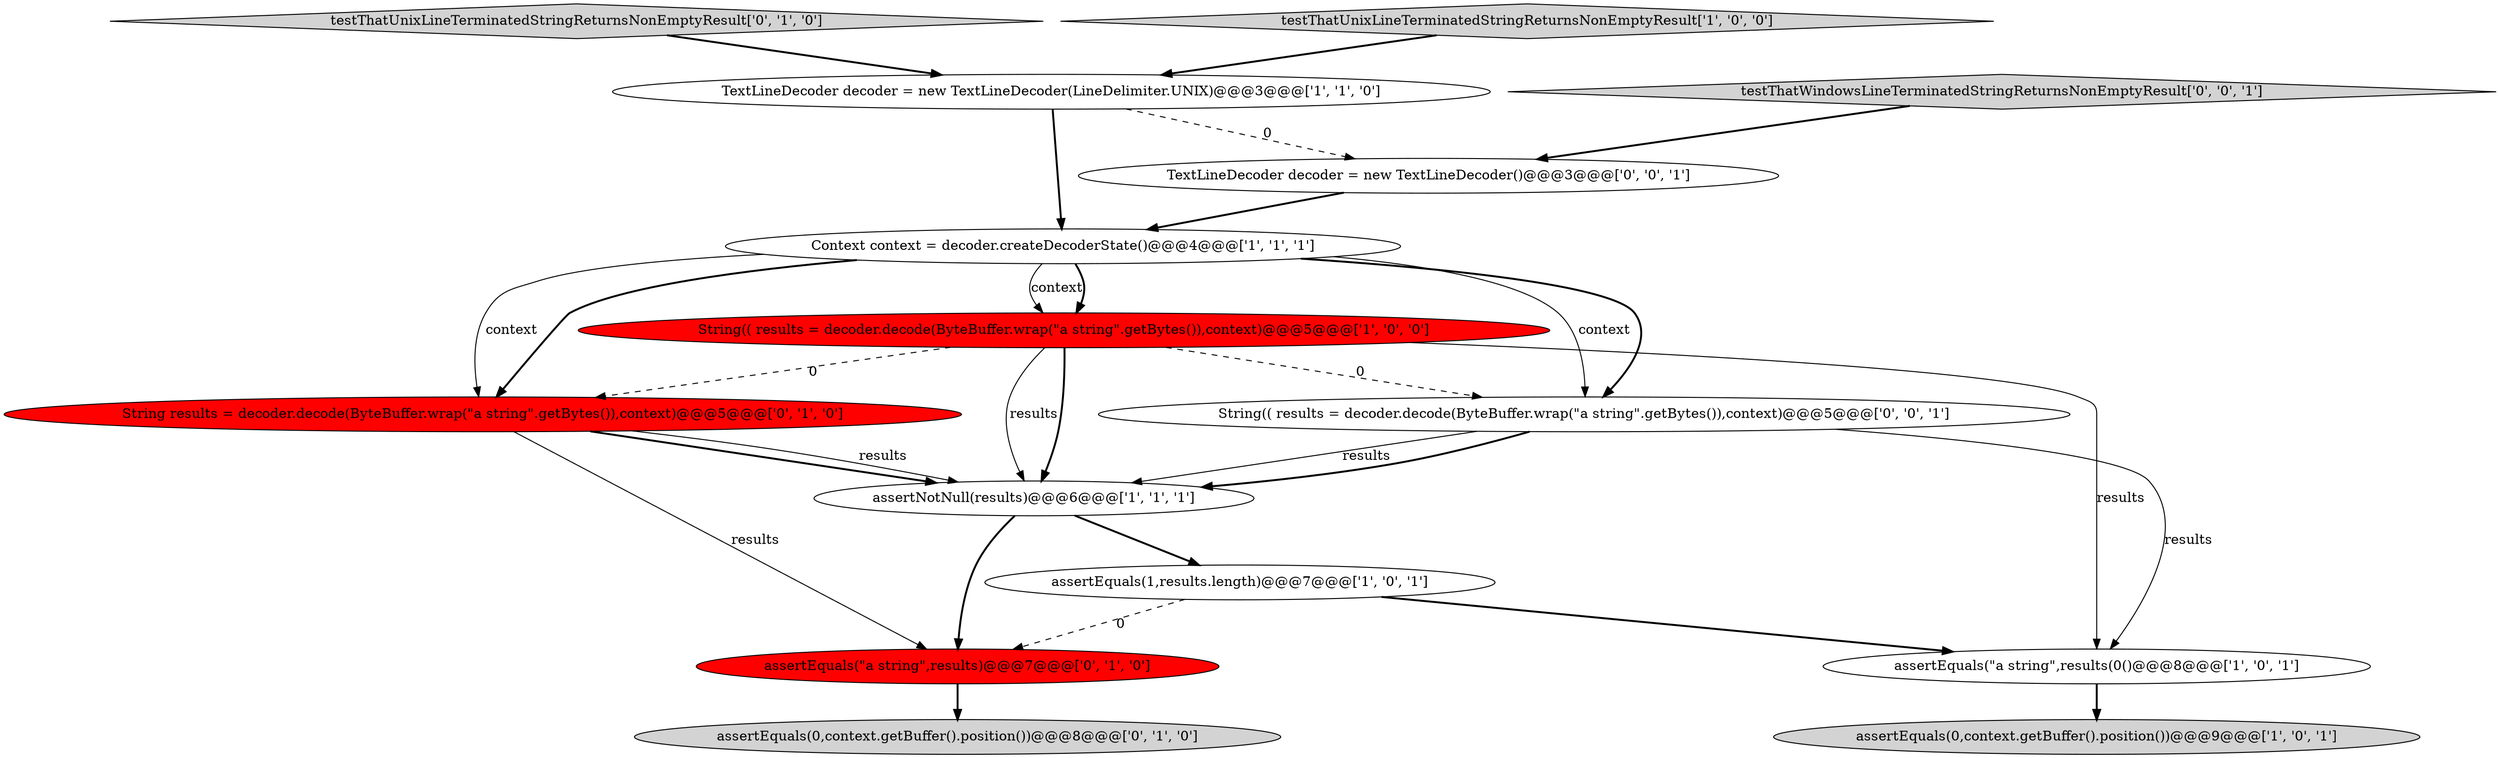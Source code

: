 digraph {
7 [style = filled, label = "TextLineDecoder decoder = new TextLineDecoder(LineDelimiter.UNIX)@@@3@@@['1', '1', '0']", fillcolor = white, shape = ellipse image = "AAA0AAABBB1BBB"];
14 [style = filled, label = "testThatWindowsLineTerminatedStringReturnsNonEmptyResult['0', '0', '1']", fillcolor = lightgray, shape = diamond image = "AAA0AAABBB3BBB"];
8 [style = filled, label = "String results = decoder.decode(ByteBuffer.wrap(\"a string\".getBytes()),context)@@@5@@@['0', '1', '0']", fillcolor = red, shape = ellipse image = "AAA1AAABBB2BBB"];
2 [style = filled, label = "assertNotNull(results)@@@6@@@['1', '1', '1']", fillcolor = white, shape = ellipse image = "AAA0AAABBB1BBB"];
5 [style = filled, label = "String(( results = decoder.decode(ByteBuffer.wrap(\"a string\".getBytes()),context)@@@5@@@['1', '0', '0']", fillcolor = red, shape = ellipse image = "AAA1AAABBB1BBB"];
10 [style = filled, label = "assertEquals(\"a string\",results)@@@7@@@['0', '1', '0']", fillcolor = red, shape = ellipse image = "AAA1AAABBB2BBB"];
12 [style = filled, label = "String(( results = decoder.decode(ByteBuffer.wrap(\"a string\".getBytes()),context)@@@5@@@['0', '0', '1']", fillcolor = white, shape = ellipse image = "AAA0AAABBB3BBB"];
6 [style = filled, label = "assertEquals(\"a string\",results(0()@@@8@@@['1', '0', '1']", fillcolor = white, shape = ellipse image = "AAA0AAABBB1BBB"];
9 [style = filled, label = "assertEquals(0,context.getBuffer().position())@@@8@@@['0', '1', '0']", fillcolor = lightgray, shape = ellipse image = "AAA0AAABBB2BBB"];
11 [style = filled, label = "testThatUnixLineTerminatedStringReturnsNonEmptyResult['0', '1', '0']", fillcolor = lightgray, shape = diamond image = "AAA0AAABBB2BBB"];
4 [style = filled, label = "Context context = decoder.createDecoderState()@@@4@@@['1', '1', '1']", fillcolor = white, shape = ellipse image = "AAA0AAABBB1BBB"];
13 [style = filled, label = "TextLineDecoder decoder = new TextLineDecoder()@@@3@@@['0', '0', '1']", fillcolor = white, shape = ellipse image = "AAA0AAABBB3BBB"];
1 [style = filled, label = "assertEquals(1,results.length)@@@7@@@['1', '0', '1']", fillcolor = white, shape = ellipse image = "AAA0AAABBB1BBB"];
3 [style = filled, label = "testThatUnixLineTerminatedStringReturnsNonEmptyResult['1', '0', '0']", fillcolor = lightgray, shape = diamond image = "AAA0AAABBB1BBB"];
0 [style = filled, label = "assertEquals(0,context.getBuffer().position())@@@9@@@['1', '0', '1']", fillcolor = lightgray, shape = ellipse image = "AAA0AAABBB1BBB"];
5->12 [style = dashed, label="0"];
4->8 [style = solid, label="context"];
5->2 [style = solid, label="results"];
2->1 [style = bold, label=""];
6->0 [style = bold, label=""];
12->2 [style = solid, label="results"];
1->10 [style = dashed, label="0"];
7->4 [style = bold, label=""];
4->12 [style = solid, label="context"];
2->10 [style = bold, label=""];
5->2 [style = bold, label=""];
12->2 [style = bold, label=""];
1->6 [style = bold, label=""];
8->10 [style = solid, label="results"];
8->2 [style = bold, label=""];
3->7 [style = bold, label=""];
7->13 [style = dashed, label="0"];
4->12 [style = bold, label=""];
4->5 [style = solid, label="context"];
4->8 [style = bold, label=""];
12->6 [style = solid, label="results"];
5->8 [style = dashed, label="0"];
10->9 [style = bold, label=""];
14->13 [style = bold, label=""];
8->2 [style = solid, label="results"];
5->6 [style = solid, label="results"];
4->5 [style = bold, label=""];
11->7 [style = bold, label=""];
13->4 [style = bold, label=""];
}
